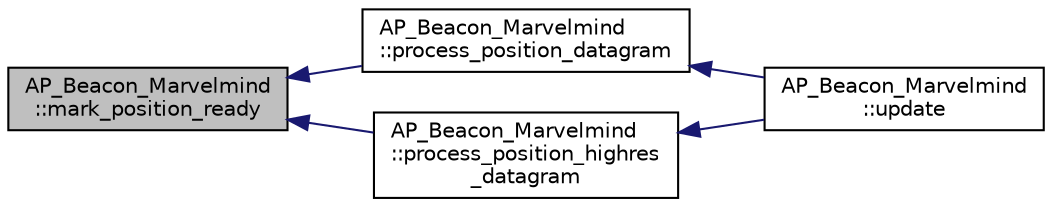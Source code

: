 digraph "AP_Beacon_Marvelmind::mark_position_ready"
{
 // INTERACTIVE_SVG=YES
  edge [fontname="Helvetica",fontsize="10",labelfontname="Helvetica",labelfontsize="10"];
  node [fontname="Helvetica",fontsize="10",shape=record];
  rankdir="LR";
  Node1 [label="AP_Beacon_Marvelmind\l::mark_position_ready",height=0.2,width=0.4,color="black", fillcolor="grey75", style="filled", fontcolor="black"];
  Node1 -> Node2 [dir="back",color="midnightblue",fontsize="10",style="solid",fontname="Helvetica"];
  Node2 [label="AP_Beacon_Marvelmind\l::process_position_datagram",height=0.2,width=0.4,color="black", fillcolor="white", style="filled",URL="$classAP__Beacon__Marvelmind.html#a0f913c6ec5c0522ad58b4e1cd96c4f61"];
  Node2 -> Node3 [dir="back",color="midnightblue",fontsize="10",style="solid",fontname="Helvetica"];
  Node3 [label="AP_Beacon_Marvelmind\l::update",height=0.2,width=0.4,color="black", fillcolor="white", style="filled",URL="$classAP__Beacon__Marvelmind.html#a81cc10e242ffdd504883044204dbcdcf"];
  Node1 -> Node4 [dir="back",color="midnightblue",fontsize="10",style="solid",fontname="Helvetica"];
  Node4 [label="AP_Beacon_Marvelmind\l::process_position_highres\l_datagram",height=0.2,width=0.4,color="black", fillcolor="white", style="filled",URL="$classAP__Beacon__Marvelmind.html#a4acce0498bde55ebd4c7ade2d8b5044a"];
  Node4 -> Node3 [dir="back",color="midnightblue",fontsize="10",style="solid",fontname="Helvetica"];
}
